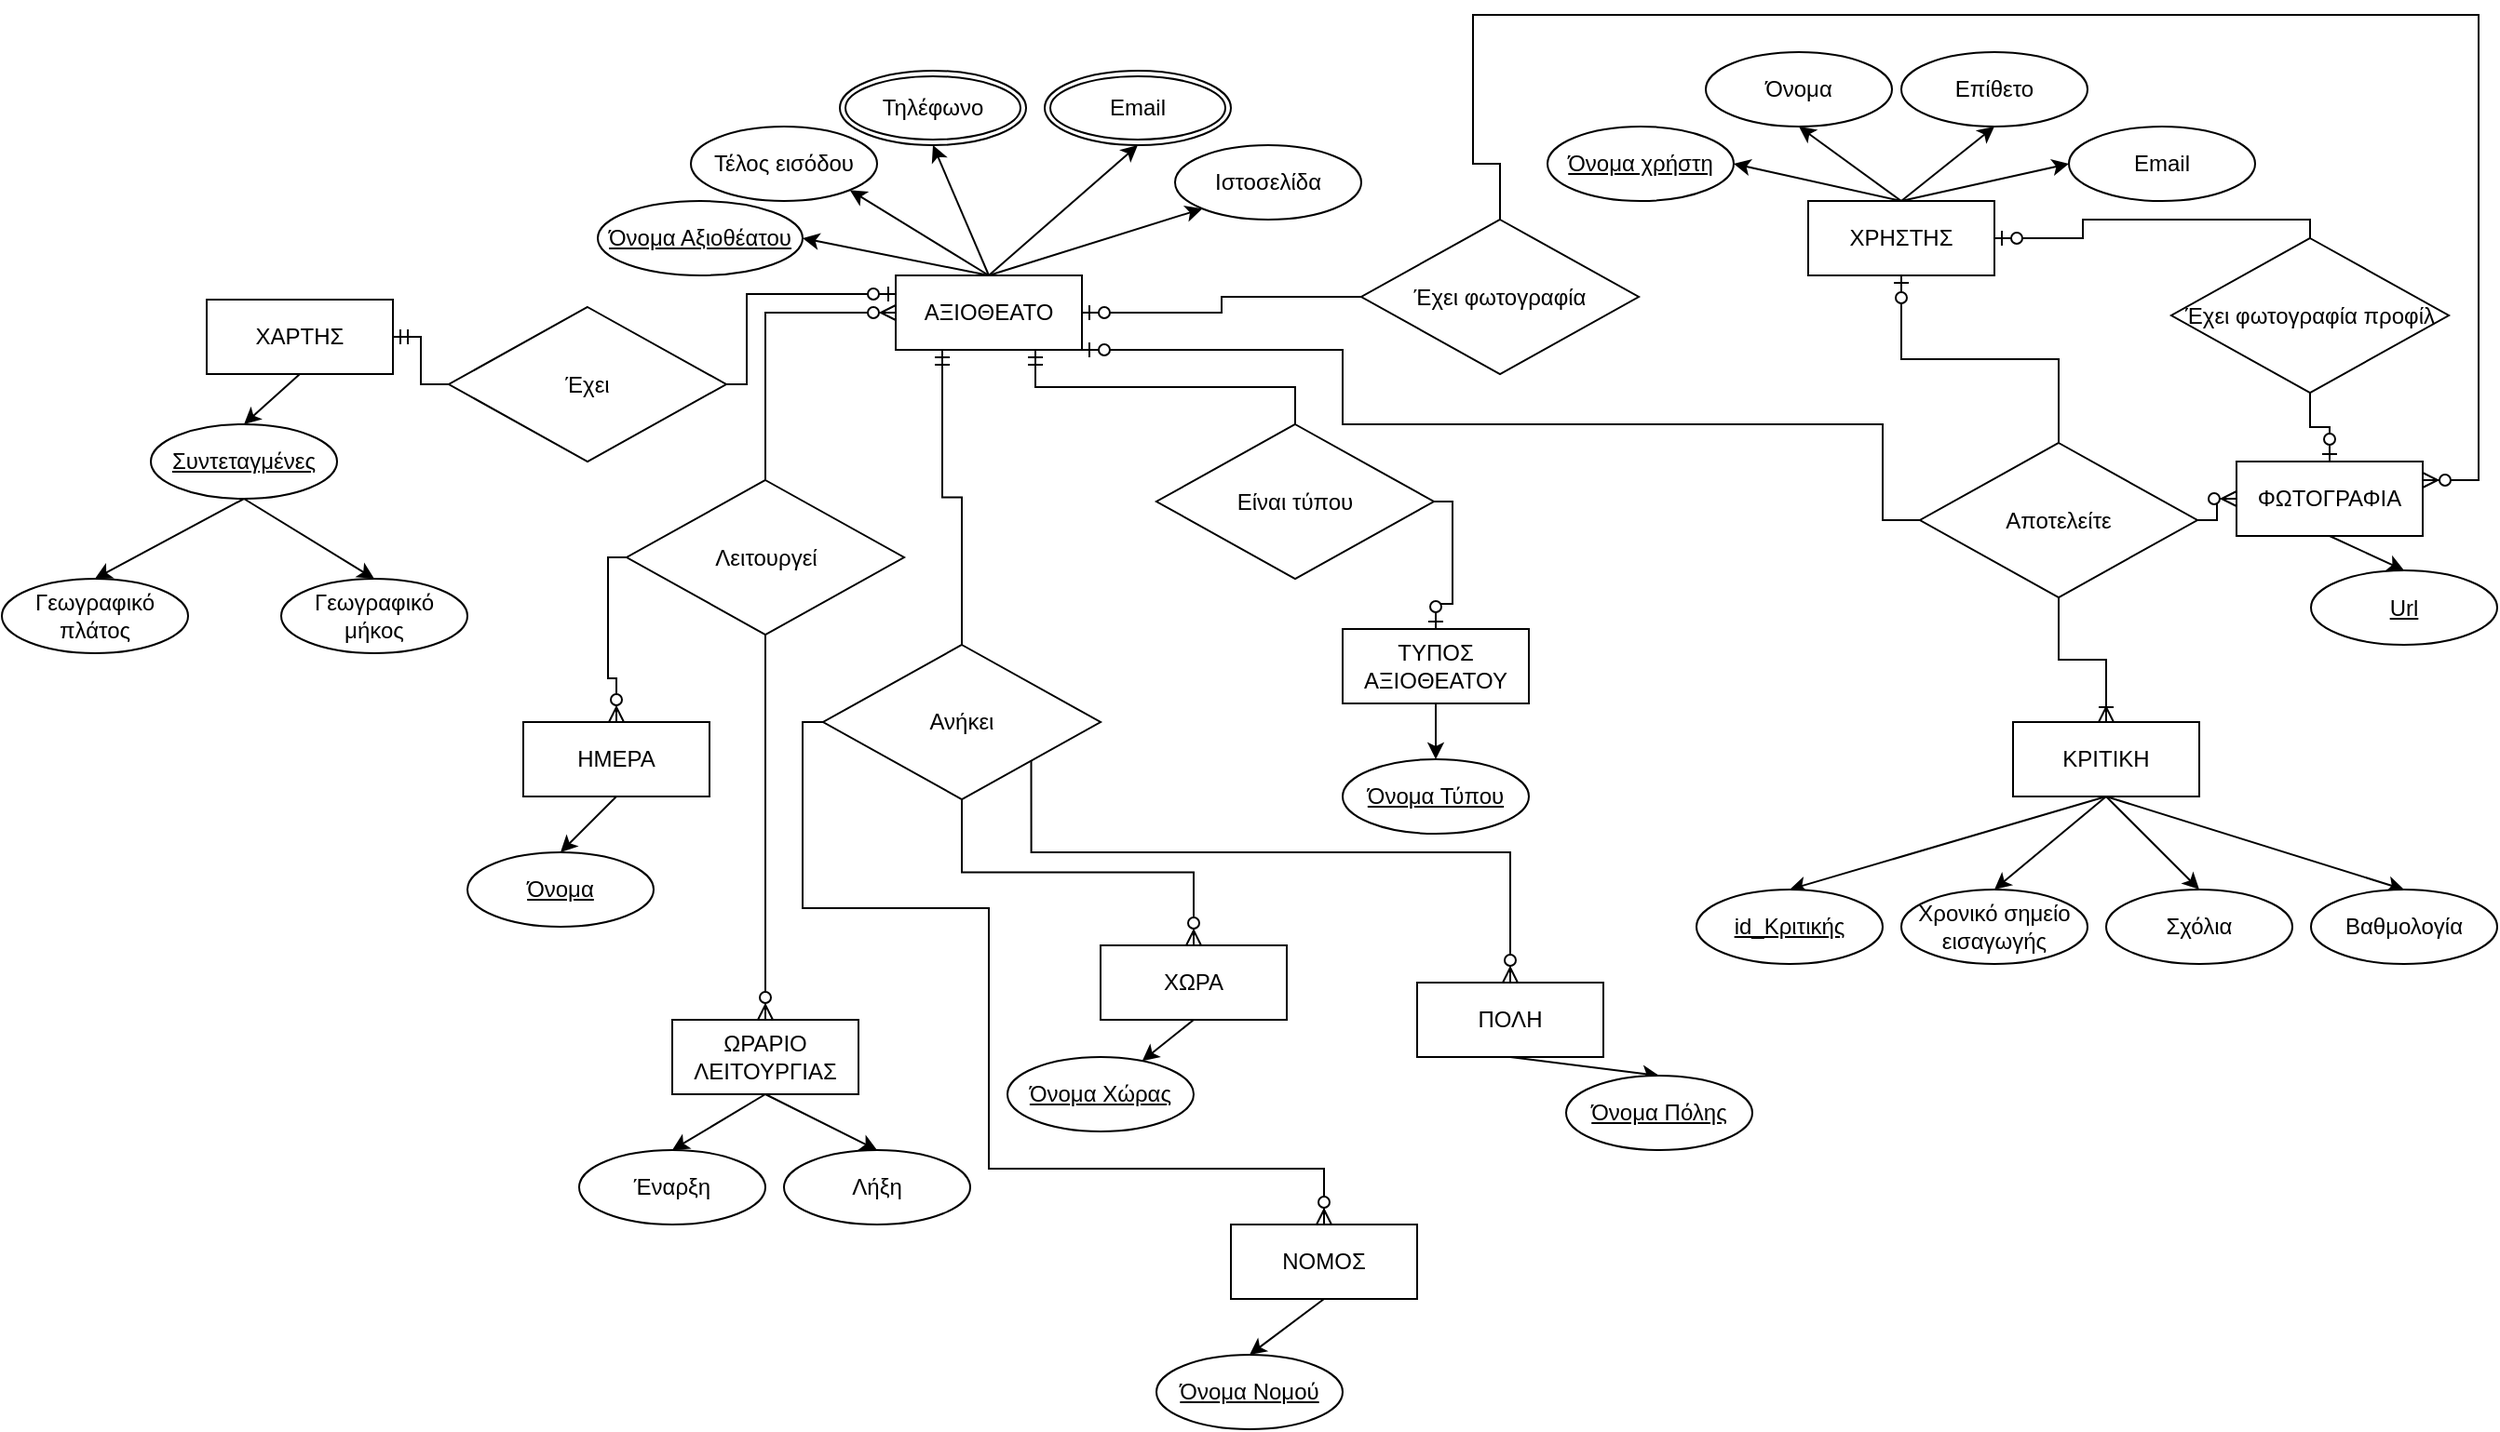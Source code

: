 <mxfile version="22.1.5" type="device">
  <diagram id="R2lEEEUBdFMjLlhIrx00" name="Page-1">
    <mxGraphModel dx="2284" dy="1979" grid="1" gridSize="10" guides="1" tooltips="1" connect="1" arrows="1" fold="1" page="1" pageScale="1" pageWidth="850" pageHeight="1100" math="0" shadow="0" extFonts="Permanent Marker^https://fonts.googleapis.com/css?family=Permanent+Marker">
      <root>
        <mxCell id="0" />
        <mxCell id="1" parent="0" />
        <mxCell id="-mjbvQVLUY0v4dPmMEXj-12" style="rounded=0;orthogonalLoop=1;jettySize=auto;html=1;exitX=0.5;exitY=1;exitDx=0;exitDy=0;entryX=0.5;entryY=0;entryDx=0;entryDy=0;" parent="1" source="-mjbvQVLUY0v4dPmMEXj-1" target="-mjbvQVLUY0v4dPmMEXj-11" edge="1">
          <mxGeometry relative="1" as="geometry" />
        </mxCell>
        <mxCell id="-mjbvQVLUY0v4dPmMEXj-1" value="ΗΜΕΡΑ" style="whiteSpace=wrap;html=1;align=center;" parent="1" vertex="1">
          <mxGeometry x="-260" y="240" width="100" height="40" as="geometry" />
        </mxCell>
        <mxCell id="-mjbvQVLUY0v4dPmMEXj-15" style="rounded=0;orthogonalLoop=1;jettySize=auto;html=1;exitX=0.5;exitY=1;exitDx=0;exitDy=0;entryX=0.5;entryY=0;entryDx=0;entryDy=0;" parent="1" source="-mjbvQVLUY0v4dPmMEXj-2" target="-mjbvQVLUY0v4dPmMEXj-13" edge="1">
          <mxGeometry relative="1" as="geometry" />
        </mxCell>
        <mxCell id="-mjbvQVLUY0v4dPmMEXj-16" style="rounded=0;orthogonalLoop=1;jettySize=auto;html=1;exitX=0.5;exitY=1;exitDx=0;exitDy=0;entryX=0.5;entryY=0;entryDx=0;entryDy=0;" parent="1" source="-mjbvQVLUY0v4dPmMEXj-2" target="-mjbvQVLUY0v4dPmMEXj-14" edge="1">
          <mxGeometry relative="1" as="geometry" />
        </mxCell>
        <mxCell id="-mjbvQVLUY0v4dPmMEXj-2" value="ΩΡΑΡΙΟ ΛΕΙΤΟΥΡΓΙΑΣ" style="whiteSpace=wrap;html=1;align=center;" parent="1" vertex="1">
          <mxGeometry x="-180" y="400" width="100" height="40" as="geometry" />
        </mxCell>
        <mxCell id="-mjbvQVLUY0v4dPmMEXj-18" value="" style="rounded=0;orthogonalLoop=1;jettySize=auto;html=1;entryX=0.5;entryY=0;entryDx=0;entryDy=0;" parent="1" source="-mjbvQVLUY0v4dPmMEXj-3" target="-mjbvQVLUY0v4dPmMEXj-17" edge="1">
          <mxGeometry relative="1" as="geometry" />
        </mxCell>
        <mxCell id="-mjbvQVLUY0v4dPmMEXj-3" value="ΤΥΠΟΣ ΑΞΙΟΘΕΑΤΟΥ" style="whiteSpace=wrap;html=1;align=center;" parent="1" vertex="1">
          <mxGeometry x="180" y="190" width="100" height="40" as="geometry" />
        </mxCell>
        <mxCell id="-mjbvQVLUY0v4dPmMEXj-23" style="rounded=0;orthogonalLoop=1;jettySize=auto;html=1;exitX=0.5;exitY=1;exitDx=0;exitDy=0;entryX=0.5;entryY=0;entryDx=0;entryDy=0;" parent="1" source="-mjbvQVLUY0v4dPmMEXj-4" target="-mjbvQVLUY0v4dPmMEXj-22" edge="1">
          <mxGeometry relative="1" as="geometry" />
        </mxCell>
        <mxCell id="-mjbvQVLUY0v4dPmMEXj-4" value="ΝΟΜΟΣ" style="whiteSpace=wrap;html=1;align=center;" parent="1" vertex="1">
          <mxGeometry x="120" y="510" width="100" height="40" as="geometry" />
        </mxCell>
        <mxCell id="-mjbvQVLUY0v4dPmMEXj-24" style="rounded=0;orthogonalLoop=1;jettySize=auto;html=1;exitX=0.5;exitY=1;exitDx=0;exitDy=0;" parent="1" source="-mjbvQVLUY0v4dPmMEXj-5" target="-mjbvQVLUY0v4dPmMEXj-21" edge="1">
          <mxGeometry relative="1" as="geometry" />
        </mxCell>
        <mxCell id="-mjbvQVLUY0v4dPmMEXj-5" value="ΧΩΡΑ" style="whiteSpace=wrap;html=1;align=center;" parent="1" vertex="1">
          <mxGeometry x="50" y="360" width="100" height="40" as="geometry" />
        </mxCell>
        <mxCell id="-mjbvQVLUY0v4dPmMEXj-25" style="rounded=0;orthogonalLoop=1;jettySize=auto;html=1;exitX=0.5;exitY=1;exitDx=0;exitDy=0;entryX=0.5;entryY=0;entryDx=0;entryDy=0;" parent="1" source="-mjbvQVLUY0v4dPmMEXj-6" target="-mjbvQVLUY0v4dPmMEXj-20" edge="1">
          <mxGeometry relative="1" as="geometry" />
        </mxCell>
        <mxCell id="-mjbvQVLUY0v4dPmMEXj-6" value="ΠΟΛΗ" style="whiteSpace=wrap;html=1;align=center;" parent="1" vertex="1">
          <mxGeometry x="220" y="380" width="100" height="40" as="geometry" />
        </mxCell>
        <mxCell id="-mjbvQVLUY0v4dPmMEXj-26" style="rounded=0;orthogonalLoop=1;jettySize=auto;html=1;exitX=0.5;exitY=1;exitDx=0;exitDy=0;entryX=0.5;entryY=0;entryDx=0;entryDy=0;" parent="1" source="-mjbvQVLUY0v4dPmMEXj-7" target="-mjbvQVLUY0v4dPmMEXj-19" edge="1">
          <mxGeometry relative="1" as="geometry" />
        </mxCell>
        <mxCell id="-mjbvQVLUY0v4dPmMEXj-28" style="rounded=0;orthogonalLoop=1;jettySize=auto;html=1;exitX=0.5;exitY=1;exitDx=0;exitDy=0;entryX=0.5;entryY=0;entryDx=0;entryDy=0;" parent="1" source="-mjbvQVLUY0v4dPmMEXj-7" target="-mjbvQVLUY0v4dPmMEXj-29" edge="1">
          <mxGeometry relative="1" as="geometry">
            <mxPoint x="535" y="330" as="targetPoint" />
          </mxGeometry>
        </mxCell>
        <mxCell id="-mjbvQVLUY0v4dPmMEXj-32" style="rounded=0;orthogonalLoop=1;jettySize=auto;html=1;exitX=0.5;exitY=1;exitDx=0;exitDy=0;entryX=0.5;entryY=0;entryDx=0;entryDy=0;" parent="1" source="-mjbvQVLUY0v4dPmMEXj-7" target="-mjbvQVLUY0v4dPmMEXj-30" edge="1">
          <mxGeometry relative="1" as="geometry" />
        </mxCell>
        <mxCell id="-mjbvQVLUY0v4dPmMEXj-33" style="rounded=0;orthogonalLoop=1;jettySize=auto;html=1;exitX=0.5;exitY=1;exitDx=0;exitDy=0;entryX=0.5;entryY=0;entryDx=0;entryDy=0;" parent="1" source="-mjbvQVLUY0v4dPmMEXj-7" target="-mjbvQVLUY0v4dPmMEXj-31" edge="1">
          <mxGeometry relative="1" as="geometry" />
        </mxCell>
        <mxCell id="-mjbvQVLUY0v4dPmMEXj-7" value="ΚΡΙΤΙΚΗ" style="whiteSpace=wrap;html=1;align=center;" parent="1" vertex="1">
          <mxGeometry x="540" y="240" width="100" height="40" as="geometry" />
        </mxCell>
        <mxCell id="-mjbvQVLUY0v4dPmMEXj-38" style="rounded=0;orthogonalLoop=1;jettySize=auto;html=1;exitX=0.5;exitY=0;exitDx=0;exitDy=0;entryX=1;entryY=0.5;entryDx=0;entryDy=0;" parent="1" source="-mjbvQVLUY0v4dPmMEXj-8" target="-mjbvQVLUY0v4dPmMEXj-34" edge="1">
          <mxGeometry relative="1" as="geometry" />
        </mxCell>
        <mxCell id="-mjbvQVLUY0v4dPmMEXj-39" style="rounded=0;orthogonalLoop=1;jettySize=auto;html=1;exitX=0.5;exitY=0;exitDx=0;exitDy=0;entryX=0.5;entryY=1;entryDx=0;entryDy=0;" parent="1" source="-mjbvQVLUY0v4dPmMEXj-8" target="-mjbvQVLUY0v4dPmMEXj-36" edge="1">
          <mxGeometry relative="1" as="geometry" />
        </mxCell>
        <mxCell id="-mjbvQVLUY0v4dPmMEXj-40" style="rounded=0;orthogonalLoop=1;jettySize=auto;html=1;exitX=0.5;exitY=0;exitDx=0;exitDy=0;entryX=0.5;entryY=1;entryDx=0;entryDy=0;" parent="1" source="-mjbvQVLUY0v4dPmMEXj-8" target="-mjbvQVLUY0v4dPmMEXj-35" edge="1">
          <mxGeometry relative="1" as="geometry" />
        </mxCell>
        <mxCell id="-mjbvQVLUY0v4dPmMEXj-41" style="rounded=0;orthogonalLoop=1;jettySize=auto;html=1;exitX=0.5;exitY=0;exitDx=0;exitDy=0;entryX=0;entryY=0.5;entryDx=0;entryDy=0;" parent="1" source="-mjbvQVLUY0v4dPmMEXj-8" target="-mjbvQVLUY0v4dPmMEXj-37" edge="1">
          <mxGeometry relative="1" as="geometry" />
        </mxCell>
        <mxCell id="-mjbvQVLUY0v4dPmMEXj-8" value="ΧΡΗΣΤΗΣ" style="whiteSpace=wrap;html=1;align=center;" parent="1" vertex="1">
          <mxGeometry x="430" y="-40" width="100" height="40" as="geometry" />
        </mxCell>
        <mxCell id="-mjbvQVLUY0v4dPmMEXj-43" style="rounded=0;orthogonalLoop=1;jettySize=auto;html=1;exitX=0.5;exitY=1;exitDx=0;exitDy=0;entryX=0.5;entryY=0;entryDx=0;entryDy=0;" parent="1" source="-mjbvQVLUY0v4dPmMEXj-9" target="-mjbvQVLUY0v4dPmMEXj-42" edge="1">
          <mxGeometry relative="1" as="geometry" />
        </mxCell>
        <mxCell id="-mjbvQVLUY0v4dPmMEXj-9" value="ΦΩΤΟΓΡΑΦΙΑ" style="whiteSpace=wrap;html=1;align=center;" parent="1" vertex="1">
          <mxGeometry x="660" y="100" width="100" height="40" as="geometry" />
        </mxCell>
        <mxCell id="-mjbvQVLUY0v4dPmMEXj-46" style="rounded=0;orthogonalLoop=1;jettySize=auto;html=1;exitX=0.5;exitY=0;exitDx=0;exitDy=0;entryX=1;entryY=0.5;entryDx=0;entryDy=0;" parent="1" source="-mjbvQVLUY0v4dPmMEXj-10" target="-mjbvQVLUY0v4dPmMEXj-45" edge="1">
          <mxGeometry relative="1" as="geometry" />
        </mxCell>
        <mxCell id="-mjbvQVLUY0v4dPmMEXj-48" style="rounded=0;orthogonalLoop=1;jettySize=auto;html=1;exitX=0.5;exitY=0;exitDx=0;exitDy=0;entryX=1;entryY=1;entryDx=0;entryDy=0;" parent="1" source="-mjbvQVLUY0v4dPmMEXj-10" target="-mjbvQVLUY0v4dPmMEXj-47" edge="1">
          <mxGeometry relative="1" as="geometry" />
        </mxCell>
        <mxCell id="-mjbvQVLUY0v4dPmMEXj-52" style="rounded=0;orthogonalLoop=1;jettySize=auto;html=1;exitX=0.5;exitY=0;exitDx=0;exitDy=0;entryX=0.5;entryY=1;entryDx=0;entryDy=0;" parent="1" source="-mjbvQVLUY0v4dPmMEXj-10" target="-mjbvQVLUY0v4dPmMEXj-50" edge="1">
          <mxGeometry relative="1" as="geometry" />
        </mxCell>
        <mxCell id="-mjbvQVLUY0v4dPmMEXj-54" style="rounded=0;orthogonalLoop=1;jettySize=auto;html=1;exitX=0.5;exitY=0;exitDx=0;exitDy=0;entryX=0.5;entryY=1;entryDx=0;entryDy=0;" parent="1" source="-mjbvQVLUY0v4dPmMEXj-10" target="-mjbvQVLUY0v4dPmMEXj-53" edge="1">
          <mxGeometry relative="1" as="geometry" />
        </mxCell>
        <mxCell id="-mjbvQVLUY0v4dPmMEXj-57" style="rounded=0;orthogonalLoop=1;jettySize=auto;html=1;exitX=0.5;exitY=0;exitDx=0;exitDy=0;entryX=0;entryY=1;entryDx=0;entryDy=0;" parent="1" source="-mjbvQVLUY0v4dPmMEXj-10" target="-mjbvQVLUY0v4dPmMEXj-55" edge="1">
          <mxGeometry relative="1" as="geometry" />
        </mxCell>
        <mxCell id="-mjbvQVLUY0v4dPmMEXj-10" value="ΑΞΙΟΘΕΑΤΟ" style="whiteSpace=wrap;html=1;align=center;" parent="1" vertex="1">
          <mxGeometry x="-60" width="100" height="40" as="geometry" />
        </mxCell>
        <mxCell id="-mjbvQVLUY0v4dPmMEXj-11" value="Όνομα" style="ellipse;whiteSpace=wrap;html=1;align=center;fontStyle=4;" parent="1" vertex="1">
          <mxGeometry x="-290" y="310" width="100" height="40" as="geometry" />
        </mxCell>
        <mxCell id="-mjbvQVLUY0v4dPmMEXj-13" value="Έναρξη" style="ellipse;whiteSpace=wrap;html=1;align=center;" parent="1" vertex="1">
          <mxGeometry x="-230" y="470" width="100" height="40" as="geometry" />
        </mxCell>
        <mxCell id="-mjbvQVLUY0v4dPmMEXj-14" value="Λήξη" style="ellipse;whiteSpace=wrap;html=1;align=center;" parent="1" vertex="1">
          <mxGeometry x="-120" y="470" width="100" height="40" as="geometry" />
        </mxCell>
        <mxCell id="-mjbvQVLUY0v4dPmMEXj-17" value="Όνομα Τύπου" style="ellipse;whiteSpace=wrap;html=1;align=center;fontStyle=4;" parent="1" vertex="1">
          <mxGeometry x="180" y="260" width="100" height="40" as="geometry" />
        </mxCell>
        <mxCell id="-mjbvQVLUY0v4dPmMEXj-19" value="id_Κριτικής" style="ellipse;whiteSpace=wrap;html=1;align=center;fontStyle=4;" parent="1" vertex="1">
          <mxGeometry x="370" y="330" width="100" height="40" as="geometry" />
        </mxCell>
        <mxCell id="-mjbvQVLUY0v4dPmMEXj-20" value="Όνομα Πόλης" style="ellipse;whiteSpace=wrap;html=1;align=center;fontStyle=4;" parent="1" vertex="1">
          <mxGeometry x="300" y="430" width="100" height="40" as="geometry" />
        </mxCell>
        <mxCell id="-mjbvQVLUY0v4dPmMEXj-21" value="Όνομα Χώρας" style="ellipse;whiteSpace=wrap;html=1;align=center;fontStyle=4;" parent="1" vertex="1">
          <mxGeometry y="420" width="100" height="40" as="geometry" />
        </mxCell>
        <mxCell id="-mjbvQVLUY0v4dPmMEXj-22" value="Όνομα Νομού" style="ellipse;whiteSpace=wrap;html=1;align=center;fontStyle=4;" parent="1" vertex="1">
          <mxGeometry x="80" y="580" width="100" height="40" as="geometry" />
        </mxCell>
        <mxCell id="-mjbvQVLUY0v4dPmMEXj-29" value="Χρονικό σημείο εισαγωγής" style="ellipse;whiteSpace=wrap;html=1;align=center;" parent="1" vertex="1">
          <mxGeometry x="480" y="330" width="100" height="40" as="geometry" />
        </mxCell>
        <mxCell id="-mjbvQVLUY0v4dPmMEXj-30" value="Σχόλια" style="ellipse;whiteSpace=wrap;html=1;align=center;" parent="1" vertex="1">
          <mxGeometry x="590" y="330" width="100" height="40" as="geometry" />
        </mxCell>
        <mxCell id="-mjbvQVLUY0v4dPmMEXj-31" value="Βαθμολογία" style="ellipse;whiteSpace=wrap;html=1;align=center;" parent="1" vertex="1">
          <mxGeometry x="700" y="330" width="100" height="40" as="geometry" />
        </mxCell>
        <mxCell id="-mjbvQVLUY0v4dPmMEXj-34" value="Όνομα χρήστη" style="ellipse;whiteSpace=wrap;html=1;align=center;fontStyle=4;" parent="1" vertex="1">
          <mxGeometry x="290" y="-80" width="100" height="40" as="geometry" />
        </mxCell>
        <mxCell id="-mjbvQVLUY0v4dPmMEXj-35" value="Επίθετο" style="ellipse;whiteSpace=wrap;html=1;align=center;" parent="1" vertex="1">
          <mxGeometry x="480" y="-120" width="100" height="40" as="geometry" />
        </mxCell>
        <mxCell id="-mjbvQVLUY0v4dPmMEXj-36" value="Όνομα" style="ellipse;whiteSpace=wrap;html=1;align=center;" parent="1" vertex="1">
          <mxGeometry x="375" y="-120" width="100" height="40" as="geometry" />
        </mxCell>
        <mxCell id="-mjbvQVLUY0v4dPmMEXj-37" value="Email" style="ellipse;whiteSpace=wrap;html=1;align=center;" parent="1" vertex="1">
          <mxGeometry x="570" y="-80" width="100" height="40" as="geometry" />
        </mxCell>
        <mxCell id="-mjbvQVLUY0v4dPmMEXj-42" value="Url" style="ellipse;whiteSpace=wrap;html=1;align=center;fontStyle=4;" parent="1" vertex="1">
          <mxGeometry x="700" y="158.5" width="100" height="40" as="geometry" />
        </mxCell>
        <mxCell id="-mjbvQVLUY0v4dPmMEXj-44" value="Έχει φωτογραφία προφίλ" style="shape=rhombus;perimeter=rhombusPerimeter;whiteSpace=wrap;html=1;align=center;" parent="1" vertex="1">
          <mxGeometry x="625" y="-20" width="149" height="83" as="geometry" />
        </mxCell>
        <mxCell id="-mjbvQVLUY0v4dPmMEXj-45" value="Όνομα Αξιοθέατου" style="ellipse;whiteSpace=wrap;html=1;align=center;fontStyle=4;" parent="1" vertex="1">
          <mxGeometry x="-220" y="-40" width="110" height="40" as="geometry" />
        </mxCell>
        <mxCell id="-mjbvQVLUY0v4dPmMEXj-47" value="Τέλος εισόδου" style="ellipse;whiteSpace=wrap;html=1;align=center;" parent="1" vertex="1">
          <mxGeometry x="-170" y="-80" width="100" height="40" as="geometry" />
        </mxCell>
        <mxCell id="-mjbvQVLUY0v4dPmMEXj-50" value="Τηλέφωνο" style="ellipse;shape=doubleEllipse;margin=3;whiteSpace=wrap;html=1;align=center;" parent="1" vertex="1">
          <mxGeometry x="-90" y="-110" width="100" height="40" as="geometry" />
        </mxCell>
        <mxCell id="-mjbvQVLUY0v4dPmMEXj-53" value="Email" style="ellipse;shape=doubleEllipse;margin=3;whiteSpace=wrap;html=1;align=center;" parent="1" vertex="1">
          <mxGeometry x="20" y="-110" width="100" height="40" as="geometry" />
        </mxCell>
        <mxCell id="-mjbvQVLUY0v4dPmMEXj-55" value="Ιστοσελίδα" style="ellipse;whiteSpace=wrap;html=1;align=center;" parent="1" vertex="1">
          <mxGeometry x="90" y="-70" width="100" height="40" as="geometry" />
        </mxCell>
        <mxCell id="-mjbvQVLUY0v4dPmMEXj-58" value="Λειτουργεί" style="shape=rhombus;perimeter=rhombusPerimeter;whiteSpace=wrap;html=1;align=center;" parent="1" vertex="1">
          <mxGeometry x="-204.5" y="110" width="149" height="83" as="geometry" />
        </mxCell>
        <mxCell id="-mjbvQVLUY0v4dPmMEXj-62" value="Είναι τύπου" style="shape=rhombus;perimeter=rhombusPerimeter;whiteSpace=wrap;html=1;align=center;" parent="1" vertex="1">
          <mxGeometry x="80" y="80" width="149" height="83" as="geometry" />
        </mxCell>
        <mxCell id="-mjbvQVLUY0v4dPmMEXj-63" value="Αποτελείτε" style="shape=rhombus;perimeter=rhombusPerimeter;whiteSpace=wrap;html=1;align=center;" parent="1" vertex="1">
          <mxGeometry x="490" y="90" width="149" height="83" as="geometry" />
        </mxCell>
        <mxCell id="-mjbvQVLUY0v4dPmMEXj-64" value="Έχει φωτογραφία" style="shape=rhombus;perimeter=rhombusPerimeter;whiteSpace=wrap;html=1;align=center;aspect=fixed;" parent="1" vertex="1">
          <mxGeometry x="190" y="-30" width="149" height="83" as="geometry" />
        </mxCell>
        <mxCell id="-mjbvQVLUY0v4dPmMEXj-65" value="Ανήκει" style="shape=rhombus;perimeter=rhombusPerimeter;whiteSpace=wrap;html=1;align=center;" parent="1" vertex="1">
          <mxGeometry x="-99" y="198.5" width="149" height="83" as="geometry" />
        </mxCell>
        <mxCell id="-mjbvQVLUY0v4dPmMEXj-66" value="" style="fontSize=12;html=1;endArrow=ERzeroToMany;endFill=1;rounded=0;entryX=0;entryY=0.5;entryDx=0;entryDy=0;exitX=0.5;exitY=0;exitDx=0;exitDy=0;" parent="1" source="-mjbvQVLUY0v4dPmMEXj-58" target="-mjbvQVLUY0v4dPmMEXj-10" edge="1">
          <mxGeometry width="100" height="100" relative="1" as="geometry">
            <mxPoint x="-70" y="200" as="sourcePoint" />
            <mxPoint x="30" y="100" as="targetPoint" />
            <Array as="points">
              <mxPoint x="-130" y="20" />
            </Array>
          </mxGeometry>
        </mxCell>
        <mxCell id="-mjbvQVLUY0v4dPmMEXj-72" value="" style="edgeStyle=orthogonalEdgeStyle;fontSize=12;html=1;endArrow=ERzeroToMany;endFill=1;rounded=0;entryX=0;entryY=0.5;entryDx=0;entryDy=0;exitX=1;exitY=0.5;exitDx=0;exitDy=0;" parent="1" source="-mjbvQVLUY0v4dPmMEXj-63" target="-mjbvQVLUY0v4dPmMEXj-9" edge="1">
          <mxGeometry width="100" height="100" relative="1" as="geometry">
            <mxPoint x="380" y="150" as="sourcePoint" />
            <mxPoint x="600" y="250" as="targetPoint" />
          </mxGeometry>
        </mxCell>
        <mxCell id="-mjbvQVLUY0v4dPmMEXj-75" value="" style="edgeStyle=orthogonalEdgeStyle;fontSize=12;html=1;endArrow=ERoneToMany;rounded=0;entryX=0.5;entryY=0;entryDx=0;entryDy=0;exitX=0.5;exitY=1;exitDx=0;exitDy=0;" parent="1" source="-mjbvQVLUY0v4dPmMEXj-63" target="-mjbvQVLUY0v4dPmMEXj-7" edge="1">
          <mxGeometry width="100" height="100" relative="1" as="geometry">
            <mxPoint x="370" y="140" as="sourcePoint" />
            <mxPoint x="470" y="40" as="targetPoint" />
          </mxGeometry>
        </mxCell>
        <mxCell id="-mjbvQVLUY0v4dPmMEXj-77" value="" style="edgeStyle=orthogonalEdgeStyle;fontSize=12;html=1;endArrow=ERzeroToOne;endFill=1;rounded=0;entryX=0.5;entryY=1;entryDx=0;entryDy=0;exitX=0.5;exitY=0;exitDx=0;exitDy=0;" parent="1" source="-mjbvQVLUY0v4dPmMEXj-63" target="-mjbvQVLUY0v4dPmMEXj-8" edge="1">
          <mxGeometry width="100" height="100" relative="1" as="geometry">
            <mxPoint x="370" y="140" as="sourcePoint" />
            <mxPoint x="470" y="40" as="targetPoint" />
          </mxGeometry>
        </mxCell>
        <mxCell id="-mjbvQVLUY0v4dPmMEXj-78" value="" style="edgeStyle=orthogonalEdgeStyle;fontSize=12;html=1;endArrow=ERzeroToOne;endFill=1;rounded=0;entryX=1;entryY=0.5;entryDx=0;entryDy=0;exitX=0.5;exitY=0;exitDx=0;exitDy=0;" parent="1" source="-mjbvQVLUY0v4dPmMEXj-44" target="-mjbvQVLUY0v4dPmMEXj-8" edge="1">
          <mxGeometry width="100" height="100" relative="1" as="geometry">
            <mxPoint x="560" y="120" as="sourcePoint" />
            <mxPoint x="490" y="10" as="targetPoint" />
          </mxGeometry>
        </mxCell>
        <mxCell id="-mjbvQVLUY0v4dPmMEXj-80" value="" style="edgeStyle=orthogonalEdgeStyle;fontSize=12;html=1;endArrow=ERzeroToOne;endFill=1;rounded=0;entryX=1;entryY=0.5;entryDx=0;entryDy=0;exitX=0;exitY=0.5;exitDx=0;exitDy=0;" parent="1" source="-mjbvQVLUY0v4dPmMEXj-64" target="-mjbvQVLUY0v4dPmMEXj-10" edge="1">
          <mxGeometry width="100" height="100" relative="1" as="geometry">
            <mxPoint x="560" y="120" as="sourcePoint" />
            <mxPoint x="490" y="10" as="targetPoint" />
          </mxGeometry>
        </mxCell>
        <mxCell id="-mjbvQVLUY0v4dPmMEXj-81" value="" style="edgeStyle=orthogonalEdgeStyle;fontSize=12;html=1;endArrow=ERzeroToMany;endFill=1;rounded=0;entryX=1;entryY=0.25;entryDx=0;entryDy=0;exitX=0.5;exitY=0;exitDx=0;exitDy=0;" parent="1" source="-mjbvQVLUY0v4dPmMEXj-64" target="-mjbvQVLUY0v4dPmMEXj-9" edge="1">
          <mxGeometry width="100" height="100" relative="1" as="geometry">
            <mxPoint x="370" y="140" as="sourcePoint" />
            <mxPoint x="470" y="40" as="targetPoint" />
            <Array as="points">
              <mxPoint x="265" y="-60" />
              <mxPoint x="250" y="-60" />
              <mxPoint x="250" y="-140" />
              <mxPoint x="790" y="-140" />
              <mxPoint x="790" y="110" />
            </Array>
          </mxGeometry>
        </mxCell>
        <mxCell id="-mjbvQVLUY0v4dPmMEXj-82" value="" style="edgeStyle=orthogonalEdgeStyle;fontSize=12;html=1;endArrow=ERmandOne;rounded=0;entryX=0.75;entryY=1;entryDx=0;entryDy=0;exitX=0.5;exitY=0;exitDx=0;exitDy=0;" parent="1" source="-mjbvQVLUY0v4dPmMEXj-62" target="-mjbvQVLUY0v4dPmMEXj-10" edge="1">
          <mxGeometry width="100" height="100" relative="1" as="geometry">
            <mxPoint x="370" y="140" as="sourcePoint" />
            <mxPoint x="470" y="40" as="targetPoint" />
          </mxGeometry>
        </mxCell>
        <mxCell id="-mjbvQVLUY0v4dPmMEXj-83" value="" style="edgeStyle=orthogonalEdgeStyle;fontSize=12;html=1;endArrow=ERzeroToOne;endFill=1;rounded=0;entryX=0.5;entryY=0;entryDx=0;entryDy=0;exitX=1;exitY=0.5;exitDx=0;exitDy=0;" parent="1" source="-mjbvQVLUY0v4dPmMEXj-62" target="-mjbvQVLUY0v4dPmMEXj-3" edge="1">
          <mxGeometry width="100" height="100" relative="1" as="geometry">
            <mxPoint x="370" y="140" as="sourcePoint" />
            <mxPoint x="470" y="40" as="targetPoint" />
          </mxGeometry>
        </mxCell>
        <mxCell id="-mjbvQVLUY0v4dPmMEXj-84" value="" style="edgeStyle=orthogonalEdgeStyle;fontSize=12;html=1;endArrow=ERzeroToOne;endFill=1;rounded=0;entryX=0.5;entryY=0;entryDx=0;entryDy=0;exitX=0.5;exitY=1;exitDx=0;exitDy=0;" parent="1" source="-mjbvQVLUY0v4dPmMEXj-44" target="-mjbvQVLUY0v4dPmMEXj-9" edge="1">
          <mxGeometry width="100" height="100" relative="1" as="geometry">
            <mxPoint x="693" y="-10" as="sourcePoint" />
            <mxPoint x="540" y="-10" as="targetPoint" />
          </mxGeometry>
        </mxCell>
        <mxCell id="-mjbvQVLUY0v4dPmMEXj-85" value="" style="edgeStyle=orthogonalEdgeStyle;fontSize=12;html=1;endArrow=ERzeroToMany;endFill=1;rounded=0;entryX=0.5;entryY=0;entryDx=0;entryDy=0;exitX=0.5;exitY=1;exitDx=0;exitDy=0;" parent="1" source="-mjbvQVLUY0v4dPmMEXj-65" target="-mjbvQVLUY0v4dPmMEXj-5" edge="1">
          <mxGeometry width="100" height="100" relative="1" as="geometry">
            <mxPoint x="90" y="460" as="sourcePoint" />
            <mxPoint x="190" y="360" as="targetPoint" />
          </mxGeometry>
        </mxCell>
        <mxCell id="-mjbvQVLUY0v4dPmMEXj-86" value="" style="edgeStyle=orthogonalEdgeStyle;fontSize=12;html=1;endArrow=ERzeroToMany;endFill=1;rounded=0;entryX=0.5;entryY=0;entryDx=0;entryDy=0;exitX=1;exitY=1;exitDx=0;exitDy=0;" parent="1" source="-mjbvQVLUY0v4dPmMEXj-65" target="-mjbvQVLUY0v4dPmMEXj-6" edge="1">
          <mxGeometry width="100" height="100" relative="1" as="geometry">
            <mxPoint x="-20" y="300" as="sourcePoint" />
            <mxPoint x="110" y="370" as="targetPoint" />
            <Array as="points">
              <mxPoint x="13" y="310" />
              <mxPoint x="270" y="310" />
            </Array>
          </mxGeometry>
        </mxCell>
        <mxCell id="-mjbvQVLUY0v4dPmMEXj-87" value="" style="edgeStyle=orthogonalEdgeStyle;fontSize=12;html=1;endArrow=ERzeroToMany;endFill=1;rounded=0;entryX=0.5;entryY=0;entryDx=0;entryDy=0;exitX=0;exitY=0.5;exitDx=0;exitDy=0;" parent="1" source="-mjbvQVLUY0v4dPmMEXj-65" target="-mjbvQVLUY0v4dPmMEXj-4" edge="1">
          <mxGeometry width="100" height="100" relative="1" as="geometry">
            <mxPoint x="-10" y="310" as="sourcePoint" />
            <mxPoint x="120" y="380" as="targetPoint" />
            <Array as="points">
              <mxPoint x="-110" y="240" />
              <mxPoint x="-110" y="340" />
              <mxPoint x="-10" y="340" />
              <mxPoint x="-10" y="480" />
              <mxPoint x="170" y="480" />
            </Array>
          </mxGeometry>
        </mxCell>
        <mxCell id="-mjbvQVLUY0v4dPmMEXj-88" value="" style="edgeStyle=orthogonalEdgeStyle;fontSize=12;html=1;endArrow=ERmandOne;rounded=0;entryX=0.25;entryY=1;entryDx=0;entryDy=0;exitX=0.5;exitY=0;exitDx=0;exitDy=0;" parent="1" source="-mjbvQVLUY0v4dPmMEXj-65" target="-mjbvQVLUY0v4dPmMEXj-10" edge="1">
          <mxGeometry width="100" height="100" relative="1" as="geometry">
            <mxPoint x="90" y="460" as="sourcePoint" />
            <mxPoint x="190" y="360" as="targetPoint" />
          </mxGeometry>
        </mxCell>
        <mxCell id="-mjbvQVLUY0v4dPmMEXj-90" value="" style="fontSize=12;html=1;endArrow=ERzeroToMany;endFill=1;rounded=0;entryX=0.5;entryY=0;entryDx=0;entryDy=0;exitX=0;exitY=0.5;exitDx=0;exitDy=0;edgeStyle=orthogonalEdgeStyle;" parent="1" source="-mjbvQVLUY0v4dPmMEXj-58" target="-mjbvQVLUY0v4dPmMEXj-1" edge="1">
          <mxGeometry width="100" height="100" relative="1" as="geometry">
            <mxPoint x="-120" y="140" as="sourcePoint" />
            <mxPoint x="-50" y="30" as="targetPoint" />
          </mxGeometry>
        </mxCell>
        <mxCell id="-mjbvQVLUY0v4dPmMEXj-91" value="" style="fontSize=12;html=1;endArrow=ERzeroToMany;endFill=1;rounded=0;entryX=0.5;entryY=0;entryDx=0;entryDy=0;exitX=0.5;exitY=1;exitDx=0;exitDy=0;edgeStyle=orthogonalEdgeStyle;" parent="1" source="-mjbvQVLUY0v4dPmMEXj-58" target="-mjbvQVLUY0v4dPmMEXj-2" edge="1">
          <mxGeometry width="100" height="100" relative="1" as="geometry">
            <mxPoint x="-180" y="170" as="sourcePoint" />
            <mxPoint x="-200" y="250" as="targetPoint" />
          </mxGeometry>
        </mxCell>
        <mxCell id="-mjbvQVLUY0v4dPmMEXj-96" value="" style="edgeStyle=orthogonalEdgeStyle;fontSize=12;html=1;endArrow=ERzeroToOne;endFill=1;rounded=0;entryX=1;entryY=1;entryDx=0;entryDy=0;exitX=0;exitY=0.5;exitDx=0;exitDy=0;" parent="1" source="-mjbvQVLUY0v4dPmMEXj-63" target="-mjbvQVLUY0v4dPmMEXj-10" edge="1">
          <mxGeometry width="100" height="100" relative="1" as="geometry">
            <mxPoint x="200" y="42" as="sourcePoint" />
            <mxPoint x="50" y="30" as="targetPoint" />
            <Array as="points">
              <mxPoint x="470" y="132" />
              <mxPoint x="470" y="80" />
              <mxPoint x="180" y="80" />
              <mxPoint x="180" y="40" />
            </Array>
          </mxGeometry>
        </mxCell>
        <mxCell id="G5XLth0pCnW-hNemeWgn-8" style="rounded=0;orthogonalLoop=1;jettySize=auto;html=1;exitX=0.5;exitY=1;exitDx=0;exitDy=0;entryX=0.5;entryY=0;entryDx=0;entryDy=0;" edge="1" parent="1" source="G5XLth0pCnW-hNemeWgn-1" target="G5XLth0pCnW-hNemeWgn-2">
          <mxGeometry relative="1" as="geometry" />
        </mxCell>
        <mxCell id="G5XLth0pCnW-hNemeWgn-1" value="ΧΑΡΤΗΣ" style="whiteSpace=wrap;html=1;align=center;" vertex="1" parent="1">
          <mxGeometry x="-430" y="13" width="100" height="40" as="geometry" />
        </mxCell>
        <mxCell id="G5XLth0pCnW-hNemeWgn-6" style="rounded=0;orthogonalLoop=1;jettySize=auto;html=1;exitX=0.5;exitY=1;exitDx=0;exitDy=0;entryX=0.5;entryY=0;entryDx=0;entryDy=0;" edge="1" parent="1" source="G5XLth0pCnW-hNemeWgn-2" target="G5XLth0pCnW-hNemeWgn-5">
          <mxGeometry relative="1" as="geometry" />
        </mxCell>
        <mxCell id="G5XLth0pCnW-hNemeWgn-7" style="rounded=0;orthogonalLoop=1;jettySize=auto;html=1;exitX=0.5;exitY=1;exitDx=0;exitDy=0;entryX=0.5;entryY=0;entryDx=0;entryDy=0;" edge="1" parent="1" source="G5XLth0pCnW-hNemeWgn-2" target="G5XLth0pCnW-hNemeWgn-4">
          <mxGeometry relative="1" as="geometry" />
        </mxCell>
        <mxCell id="G5XLth0pCnW-hNemeWgn-2" value="Συντεταγμένες" style="ellipse;whiteSpace=wrap;html=1;align=center;fontStyle=4;" vertex="1" parent="1">
          <mxGeometry x="-460" y="80" width="100" height="40" as="geometry" />
        </mxCell>
        <mxCell id="G5XLth0pCnW-hNemeWgn-4" value="Γεωγραφικό μήκος" style="ellipse;whiteSpace=wrap;html=1;align=center;" vertex="1" parent="1">
          <mxGeometry x="-390" y="163" width="100" height="40" as="geometry" />
        </mxCell>
        <mxCell id="G5XLth0pCnW-hNemeWgn-5" value="Γεωγραφικό πλάτος" style="ellipse;whiteSpace=wrap;html=1;align=center;" vertex="1" parent="1">
          <mxGeometry x="-540" y="163" width="100" height="40" as="geometry" />
        </mxCell>
        <mxCell id="G5XLth0pCnW-hNemeWgn-10" value="Έχει" style="shape=rhombus;perimeter=rhombusPerimeter;whiteSpace=wrap;html=1;align=center;" vertex="1" parent="1">
          <mxGeometry x="-300" y="17" width="149" height="83" as="geometry" />
        </mxCell>
        <mxCell id="G5XLth0pCnW-hNemeWgn-11" value="" style="edgeStyle=orthogonalEdgeStyle;fontSize=12;html=1;endArrow=ERmandOne;rounded=0;entryX=1;entryY=0.5;entryDx=0;entryDy=0;exitX=0;exitY=0.5;exitDx=0;exitDy=0;" edge="1" parent="1" source="G5XLth0pCnW-hNemeWgn-10" target="G5XLth0pCnW-hNemeWgn-1">
          <mxGeometry width="100" height="100" relative="1" as="geometry">
            <mxPoint x="-260" y="320" as="sourcePoint" />
            <mxPoint x="-160" y="220" as="targetPoint" />
          </mxGeometry>
        </mxCell>
        <mxCell id="G5XLth0pCnW-hNemeWgn-12" value="" style="edgeStyle=orthogonalEdgeStyle;fontSize=12;html=1;endArrow=ERzeroToOne;endFill=1;rounded=0;entryX=0;entryY=0.25;entryDx=0;entryDy=0;exitX=1;exitY=0.5;exitDx=0;exitDy=0;" edge="1" parent="1" source="G5XLth0pCnW-hNemeWgn-10" target="-mjbvQVLUY0v4dPmMEXj-10">
          <mxGeometry width="100" height="100" relative="1" as="geometry">
            <mxPoint x="-260" y="320" as="sourcePoint" />
            <mxPoint x="-160" y="220" as="targetPoint" />
            <Array as="points">
              <mxPoint x="-140" y="59" />
              <mxPoint x="-140" y="10" />
            </Array>
          </mxGeometry>
        </mxCell>
      </root>
    </mxGraphModel>
  </diagram>
</mxfile>
